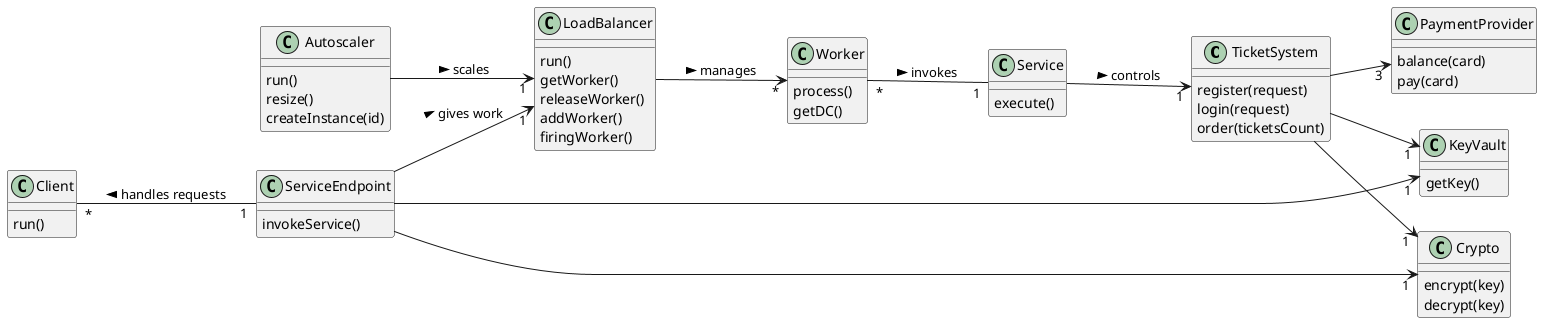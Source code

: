@startuml "Class diagram"
left to right direction

together {
    class TicketSystem {
        register(request)
        login(request)
        order(ticketsCount)
    }

    class KeyVault {
        getKey()
    }

    class Crypto {
        encrypt(key)
        decrypt(key)
    }

    class PaymentProvider {
        balance(card)
        pay(card)
    }
}

class Service {
    execute()
}

class Worker {
    process()
    getDC()
}
class Client {
    run()
}

class ServiceEndpoint {
    invokeService()
}


class LoadBalancer {
    run()
    getWorker()
    releaseWorker()
    addWorker()
    firingWorker()
}

class Autoscaler {
    run()
    resize()
    createInstance(id)
}

Service --> "1" TicketSystem: controls >
TicketSystem --> "3" PaymentProvider
ServiceEndpoint --> "1" KeyVault
ServiceEndpoint --> "1" Crypto
Worker "*" -- "1" Service : invokes >
Autoscaler --> "1" LoadBalancer : scales >
TicketSystem --> "1" KeyVault
TicketSystem --> "1" Crypto
LoadBalancer --> "*" Worker : manages >
ServiceEndpoint --> "1" LoadBalancer: gives work >
Client "*" -- "1" ServiceEndpoint: < handles requests

@enduml